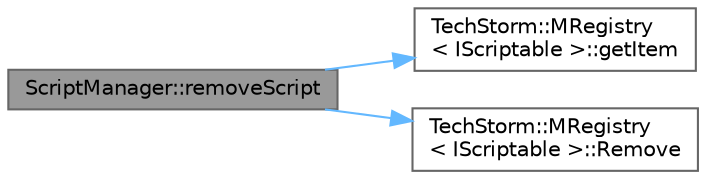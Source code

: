 digraph "ScriptManager::removeScript"
{
 // LATEX_PDF_SIZE
  bgcolor="transparent";
  edge [fontname=Helvetica,fontsize=10,labelfontname=Helvetica,labelfontsize=10];
  node [fontname=Helvetica,fontsize=10,shape=box,height=0.2,width=0.4];
  rankdir="LR";
  Node1 [id="Node000001",label="ScriptManager::removeScript",height=0.2,width=0.4,color="gray40", fillcolor="grey60", style="filled", fontcolor="black",tooltip=" "];
  Node1 -> Node2 [id="edge1_Node000001_Node000002",color="steelblue1",style="solid",tooltip=" "];
  Node2 [id="Node000002",label="TechStorm::MRegistry\l\< IScriptable \>::getItem",height=0.2,width=0.4,color="grey40", fillcolor="white", style="filled",URL="$class_tech_storm_1_1_m_registry.html#ac7c27b317e20bee6809fd107d3b1b9b3",tooltip=" "];
  Node1 -> Node3 [id="edge2_Node000001_Node000003",color="steelblue1",style="solid",tooltip=" "];
  Node3 [id="Node000003",label="TechStorm::MRegistry\l\< IScriptable \>::Remove",height=0.2,width=0.4,color="grey40", fillcolor="white", style="filled",URL="$class_tech_storm_1_1_m_registry.html#aa1236f25a3775b1c62492cce678241f4",tooltip=" "];
}
